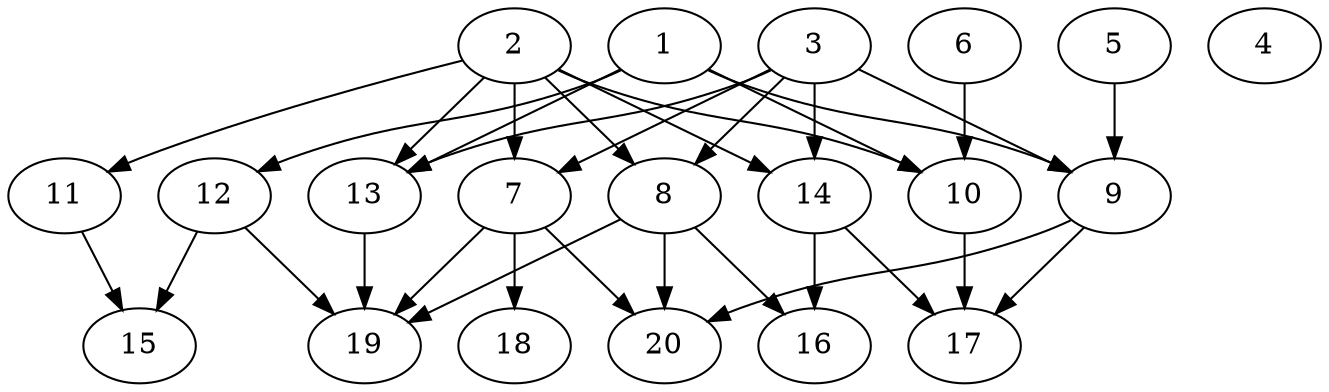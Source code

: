 // DAG automatically generated by daggen at Sat Jul 27 15:38:39 2019
// ./daggen --dot -n 20 --ccr 0.3 --fat 0.7 --regular 0.5 --density 0.4 --mindata 5242880 --maxdata 52428800 
digraph G {
  1 [size="147517440", alpha="0.17", expect_size="44255232"] 
  1 -> 9 [size ="44255232"]
  1 -> 10 [size ="44255232"]
  1 -> 12 [size ="44255232"]
  1 -> 13 [size ="44255232"]
  2 [size="128894293", alpha="0.16", expect_size="38668288"] 
  2 -> 7 [size ="38668288"]
  2 -> 8 [size ="38668288"]
  2 -> 10 [size ="38668288"]
  2 -> 11 [size ="38668288"]
  2 -> 13 [size ="38668288"]
  2 -> 14 [size ="38668288"]
  3 [size="26388480", alpha="0.02", expect_size="7916544"] 
  3 -> 7 [size ="7916544"]
  3 -> 8 [size ="7916544"]
  3 -> 9 [size ="7916544"]
  3 -> 13 [size ="7916544"]
  3 -> 14 [size ="7916544"]
  4 [size="133502293", alpha="0.15", expect_size="40050688"] 
  5 [size="46288213", alpha="0.03", expect_size="13886464"] 
  5 -> 9 [size ="13886464"]
  6 [size="105826987", alpha="0.05", expect_size="31748096"] 
  6 -> 10 [size ="31748096"]
  7 [size="81145173", alpha="0.04", expect_size="24343552"] 
  7 -> 18 [size ="24343552"]
  7 -> 19 [size ="24343552"]
  7 -> 20 [size ="24343552"]
  8 [size="122627413", alpha="0.19", expect_size="36788224"] 
  8 -> 16 [size ="36788224"]
  8 -> 19 [size ="36788224"]
  8 -> 20 [size ="36788224"]
  9 [size="161474560", alpha="0.09", expect_size="48442368"] 
  9 -> 17 [size ="48442368"]
  9 -> 20 [size ="48442368"]
  10 [size="151930880", alpha="0.19", expect_size="45579264"] 
  10 -> 17 [size ="45579264"]
  11 [size="116524373", alpha="0.08", expect_size="34957312"] 
  11 -> 15 [size ="34957312"]
  12 [size="94784853", alpha="0.16", expect_size="28435456"] 
  12 -> 15 [size ="28435456"]
  12 -> 19 [size ="28435456"]
  13 [size="64191147", alpha="0.01", expect_size="19257344"] 
  13 -> 19 [size ="19257344"]
  14 [size="76571307", alpha="0.11", expect_size="22971392"] 
  14 -> 16 [size ="22971392"]
  14 -> 17 [size ="22971392"]
  15 [size="33996800", alpha="0.10", expect_size="10199040"] 
  16 [size="58873173", alpha="0.09", expect_size="17661952"] 
  17 [size="100952747", alpha="0.01", expect_size="30285824"] 
  18 [size="131614720", alpha="0.13", expect_size="39484416"] 
  19 [size="120415573", alpha="0.09", expect_size="36124672"] 
  20 [size="30798507", alpha="0.12", expect_size="9239552"] 
}
